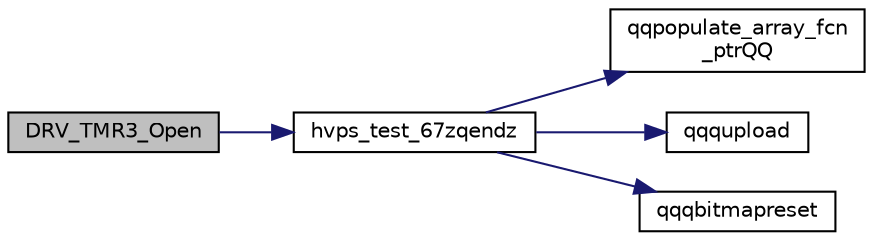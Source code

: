 digraph "DRV_TMR3_Open"
{
  edge [fontname="Helvetica",fontsize="10",labelfontname="Helvetica",labelfontsize="10"];
  node [fontname="Helvetica",fontsize="10",shape=record];
  rankdir="LR";
  Node348 [label="DRV_TMR3_Open",height=0.2,width=0.4,color="black", fillcolor="grey75", style="filled", fontcolor="black"];
  Node348 -> Node349 [color="midnightblue",fontsize="10",style="solid",fontname="Helvetica"];
  Node349 [label="hvps_test_67zqendz",height=0.2,width=0.4,color="black", fillcolor="white", style="filled",URL="$inszt__hvps__test_8c.html#ad8c587bedb05e758a49e8e760fa00bff"];
  Node349 -> Node350 [color="midnightblue",fontsize="10",style="solid",fontname="Helvetica"];
  Node350 [label="qqpopulate_array_fcn\l_ptrQQ",height=0.2,width=0.4,color="black", fillcolor="white", style="filled",URL="$inszt__hvps__test_8c.html#a4ad6fa1bb94fc1c3ac2dc30925106081"];
  Node349 -> Node351 [color="midnightblue",fontsize="10",style="solid",fontname="Helvetica"];
  Node351 [label="qqqupload",height=0.2,width=0.4,color="black", fillcolor="white", style="filled",URL="$inszt__hvps__test_8c.html#a109761d7f84a96b5606e507bace276b5"];
  Node349 -> Node352 [color="midnightblue",fontsize="10",style="solid",fontname="Helvetica"];
  Node352 [label="qqqbitmapreset",height=0.2,width=0.4,color="black", fillcolor="white", style="filled",URL="$inszt__hvps__test_8c.html#a5688fceaed93ba591e78ee15ccb0187f"];
}
